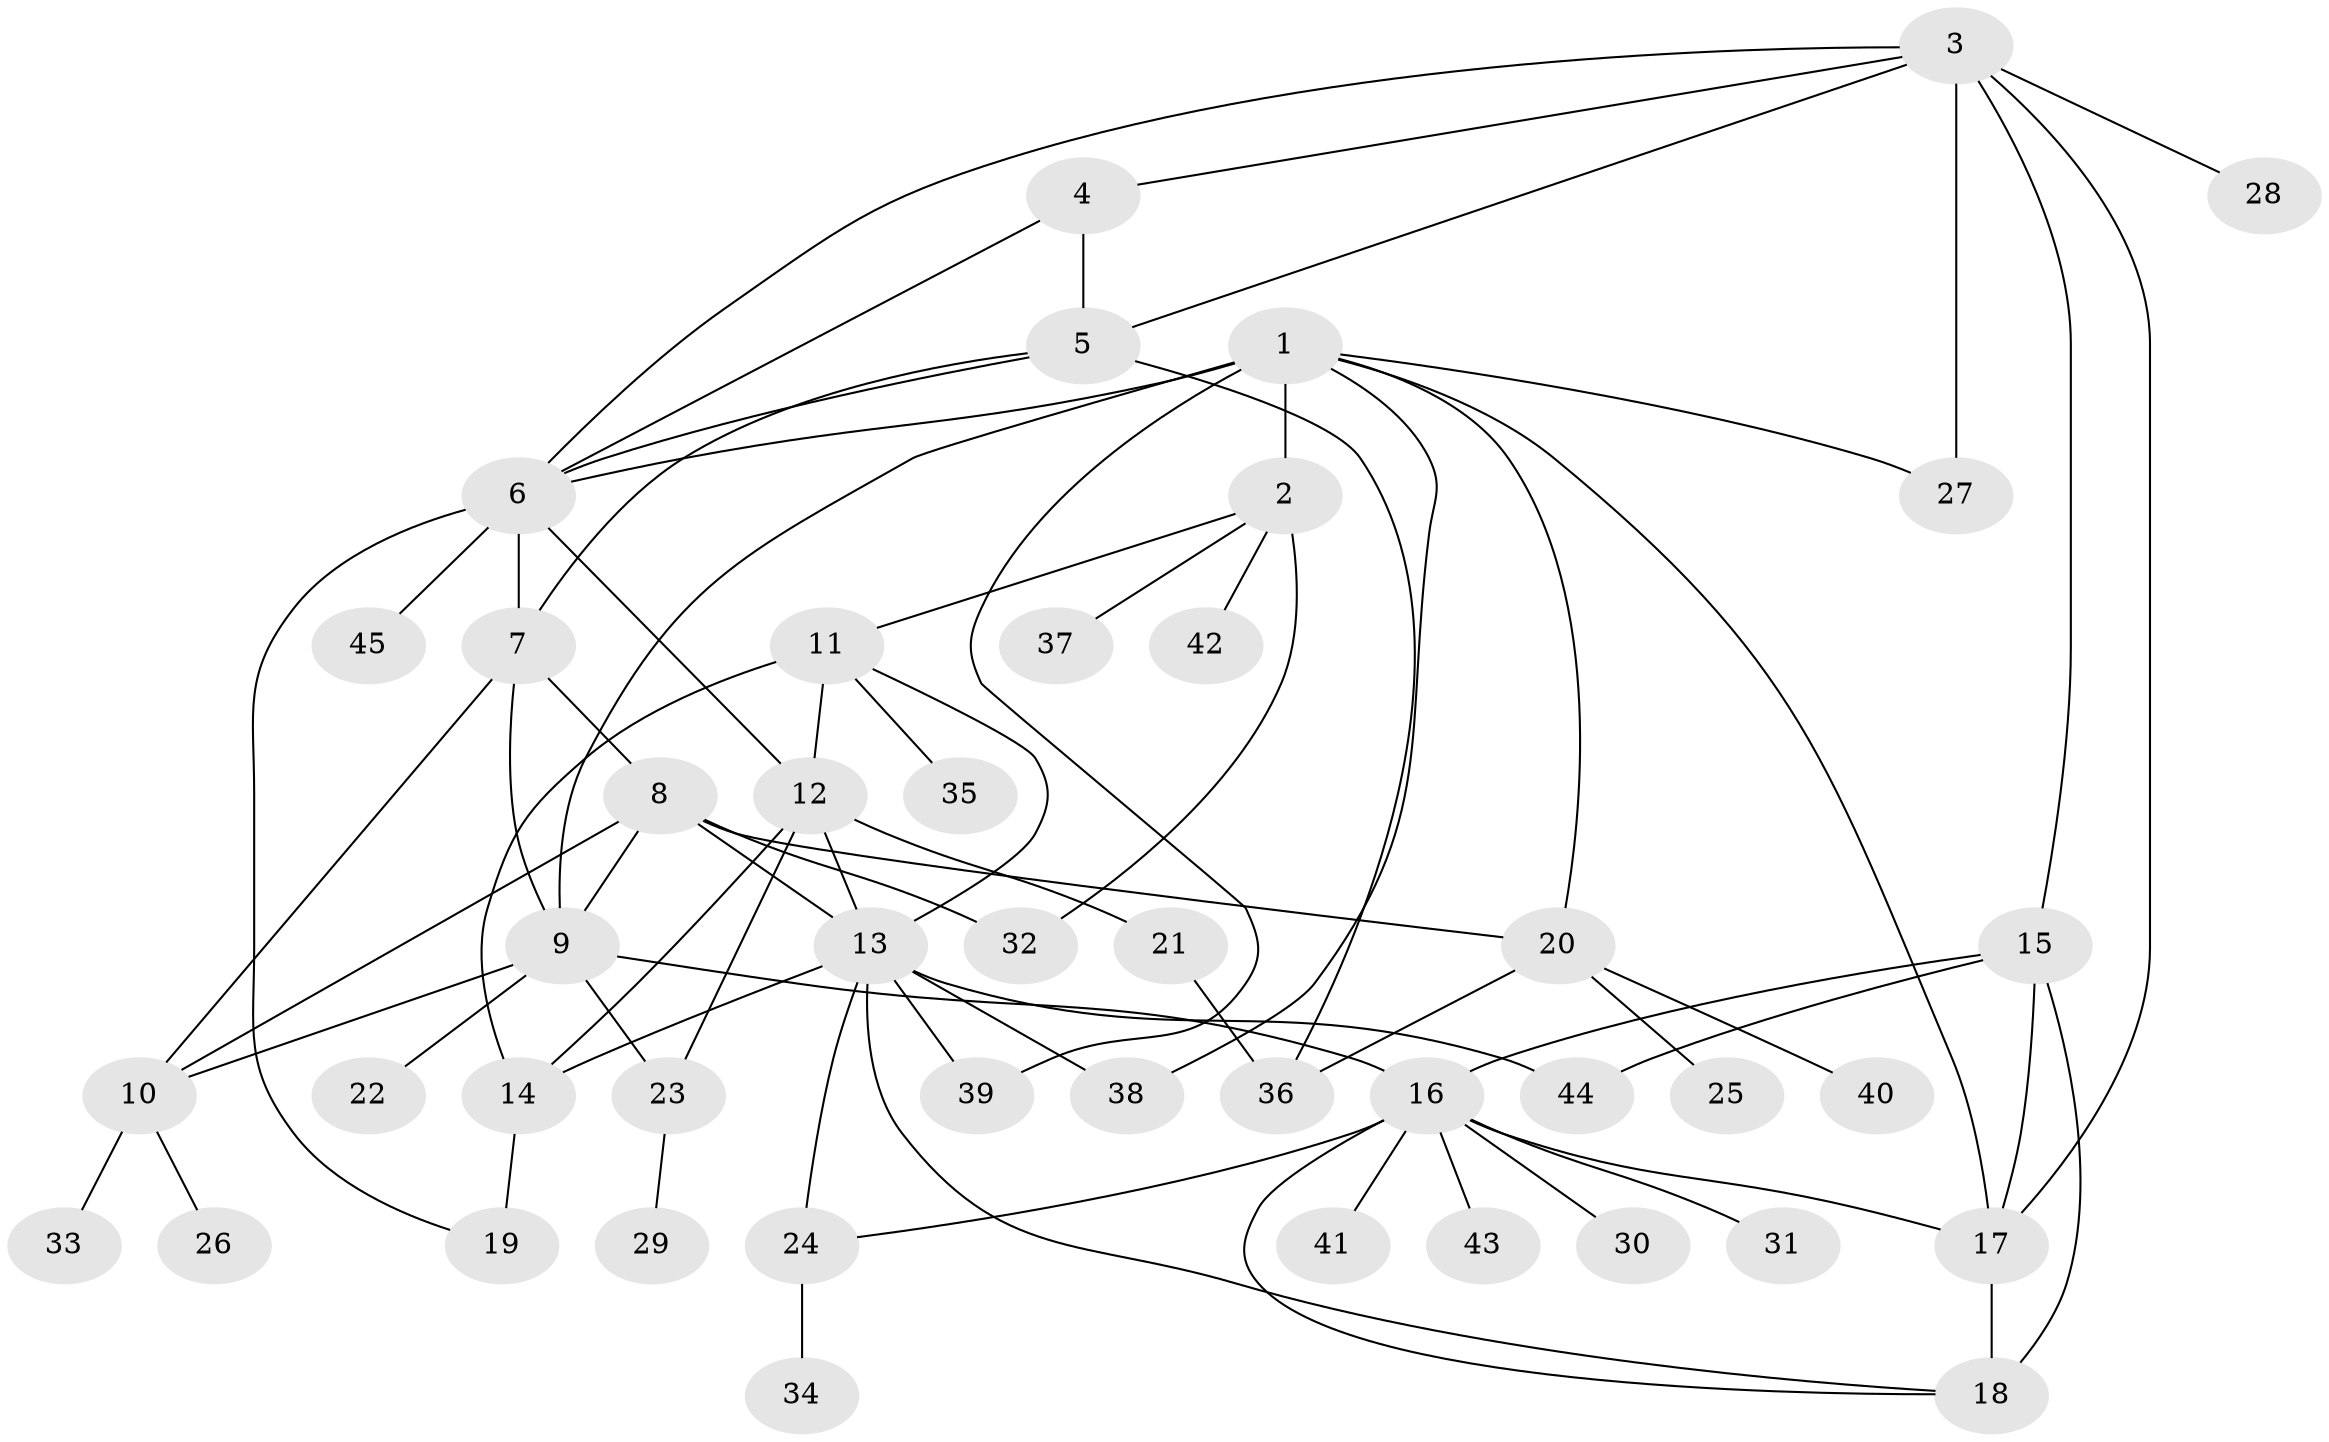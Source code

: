 // original degree distribution, {3: 0.0449438202247191, 5: 0.02247191011235955, 9: 0.0449438202247191, 8: 0.033707865168539325, 4: 0.033707865168539325, 6: 0.056179775280898875, 11: 0.011235955056179775, 7: 0.02247191011235955, 10: 0.011235955056179775, 2: 0.25842696629213485, 1: 0.4606741573033708}
// Generated by graph-tools (version 1.1) at 2025/37/03/09/25 02:37:40]
// undirected, 45 vertices, 75 edges
graph export_dot {
graph [start="1"]
  node [color=gray90,style=filled];
  1;
  2;
  3;
  4;
  5;
  6;
  7;
  8;
  9;
  10;
  11;
  12;
  13;
  14;
  15;
  16;
  17;
  18;
  19;
  20;
  21;
  22;
  23;
  24;
  25;
  26;
  27;
  28;
  29;
  30;
  31;
  32;
  33;
  34;
  35;
  36;
  37;
  38;
  39;
  40;
  41;
  42;
  43;
  44;
  45;
  1 -- 2 [weight=3.0];
  1 -- 6 [weight=1.0];
  1 -- 9 [weight=1.0];
  1 -- 17 [weight=2.0];
  1 -- 20 [weight=1.0];
  1 -- 27 [weight=1.0];
  1 -- 38 [weight=1.0];
  1 -- 39 [weight=1.0];
  2 -- 11 [weight=1.0];
  2 -- 32 [weight=2.0];
  2 -- 37 [weight=1.0];
  2 -- 42 [weight=1.0];
  3 -- 4 [weight=1.0];
  3 -- 5 [weight=1.0];
  3 -- 6 [weight=1.0];
  3 -- 15 [weight=1.0];
  3 -- 17 [weight=1.0];
  3 -- 27 [weight=1.0];
  3 -- 28 [weight=1.0];
  4 -- 5 [weight=1.0];
  4 -- 6 [weight=1.0];
  5 -- 6 [weight=1.0];
  5 -- 7 [weight=1.0];
  5 -- 36 [weight=1.0];
  6 -- 7 [weight=1.0];
  6 -- 12 [weight=1.0];
  6 -- 19 [weight=1.0];
  6 -- 45 [weight=1.0];
  7 -- 8 [weight=1.0];
  7 -- 9 [weight=1.0];
  7 -- 10 [weight=1.0];
  8 -- 9 [weight=1.0];
  8 -- 10 [weight=1.0];
  8 -- 13 [weight=1.0];
  8 -- 20 [weight=1.0];
  8 -- 32 [weight=3.0];
  9 -- 10 [weight=1.0];
  9 -- 16 [weight=1.0];
  9 -- 22 [weight=1.0];
  9 -- 23 [weight=1.0];
  10 -- 26 [weight=1.0];
  10 -- 33 [weight=1.0];
  11 -- 12 [weight=1.0];
  11 -- 13 [weight=1.0];
  11 -- 14 [weight=1.0];
  11 -- 35 [weight=1.0];
  12 -- 13 [weight=1.0];
  12 -- 14 [weight=1.0];
  12 -- 21 [weight=1.0];
  12 -- 23 [weight=5.0];
  13 -- 14 [weight=1.0];
  13 -- 18 [weight=1.0];
  13 -- 24 [weight=1.0];
  13 -- 38 [weight=1.0];
  13 -- 39 [weight=1.0];
  13 -- 44 [weight=1.0];
  14 -- 19 [weight=3.0];
  15 -- 16 [weight=1.0];
  15 -- 17 [weight=1.0];
  15 -- 18 [weight=2.0];
  15 -- 44 [weight=1.0];
  16 -- 17 [weight=1.0];
  16 -- 18 [weight=1.0];
  16 -- 24 [weight=1.0];
  16 -- 30 [weight=1.0];
  16 -- 31 [weight=1.0];
  16 -- 41 [weight=1.0];
  16 -- 43 [weight=1.0];
  17 -- 18 [weight=1.0];
  20 -- 25 [weight=1.0];
  20 -- 36 [weight=1.0];
  20 -- 40 [weight=1.0];
  21 -- 36 [weight=1.0];
  23 -- 29 [weight=1.0];
  24 -- 34 [weight=2.0];
}
